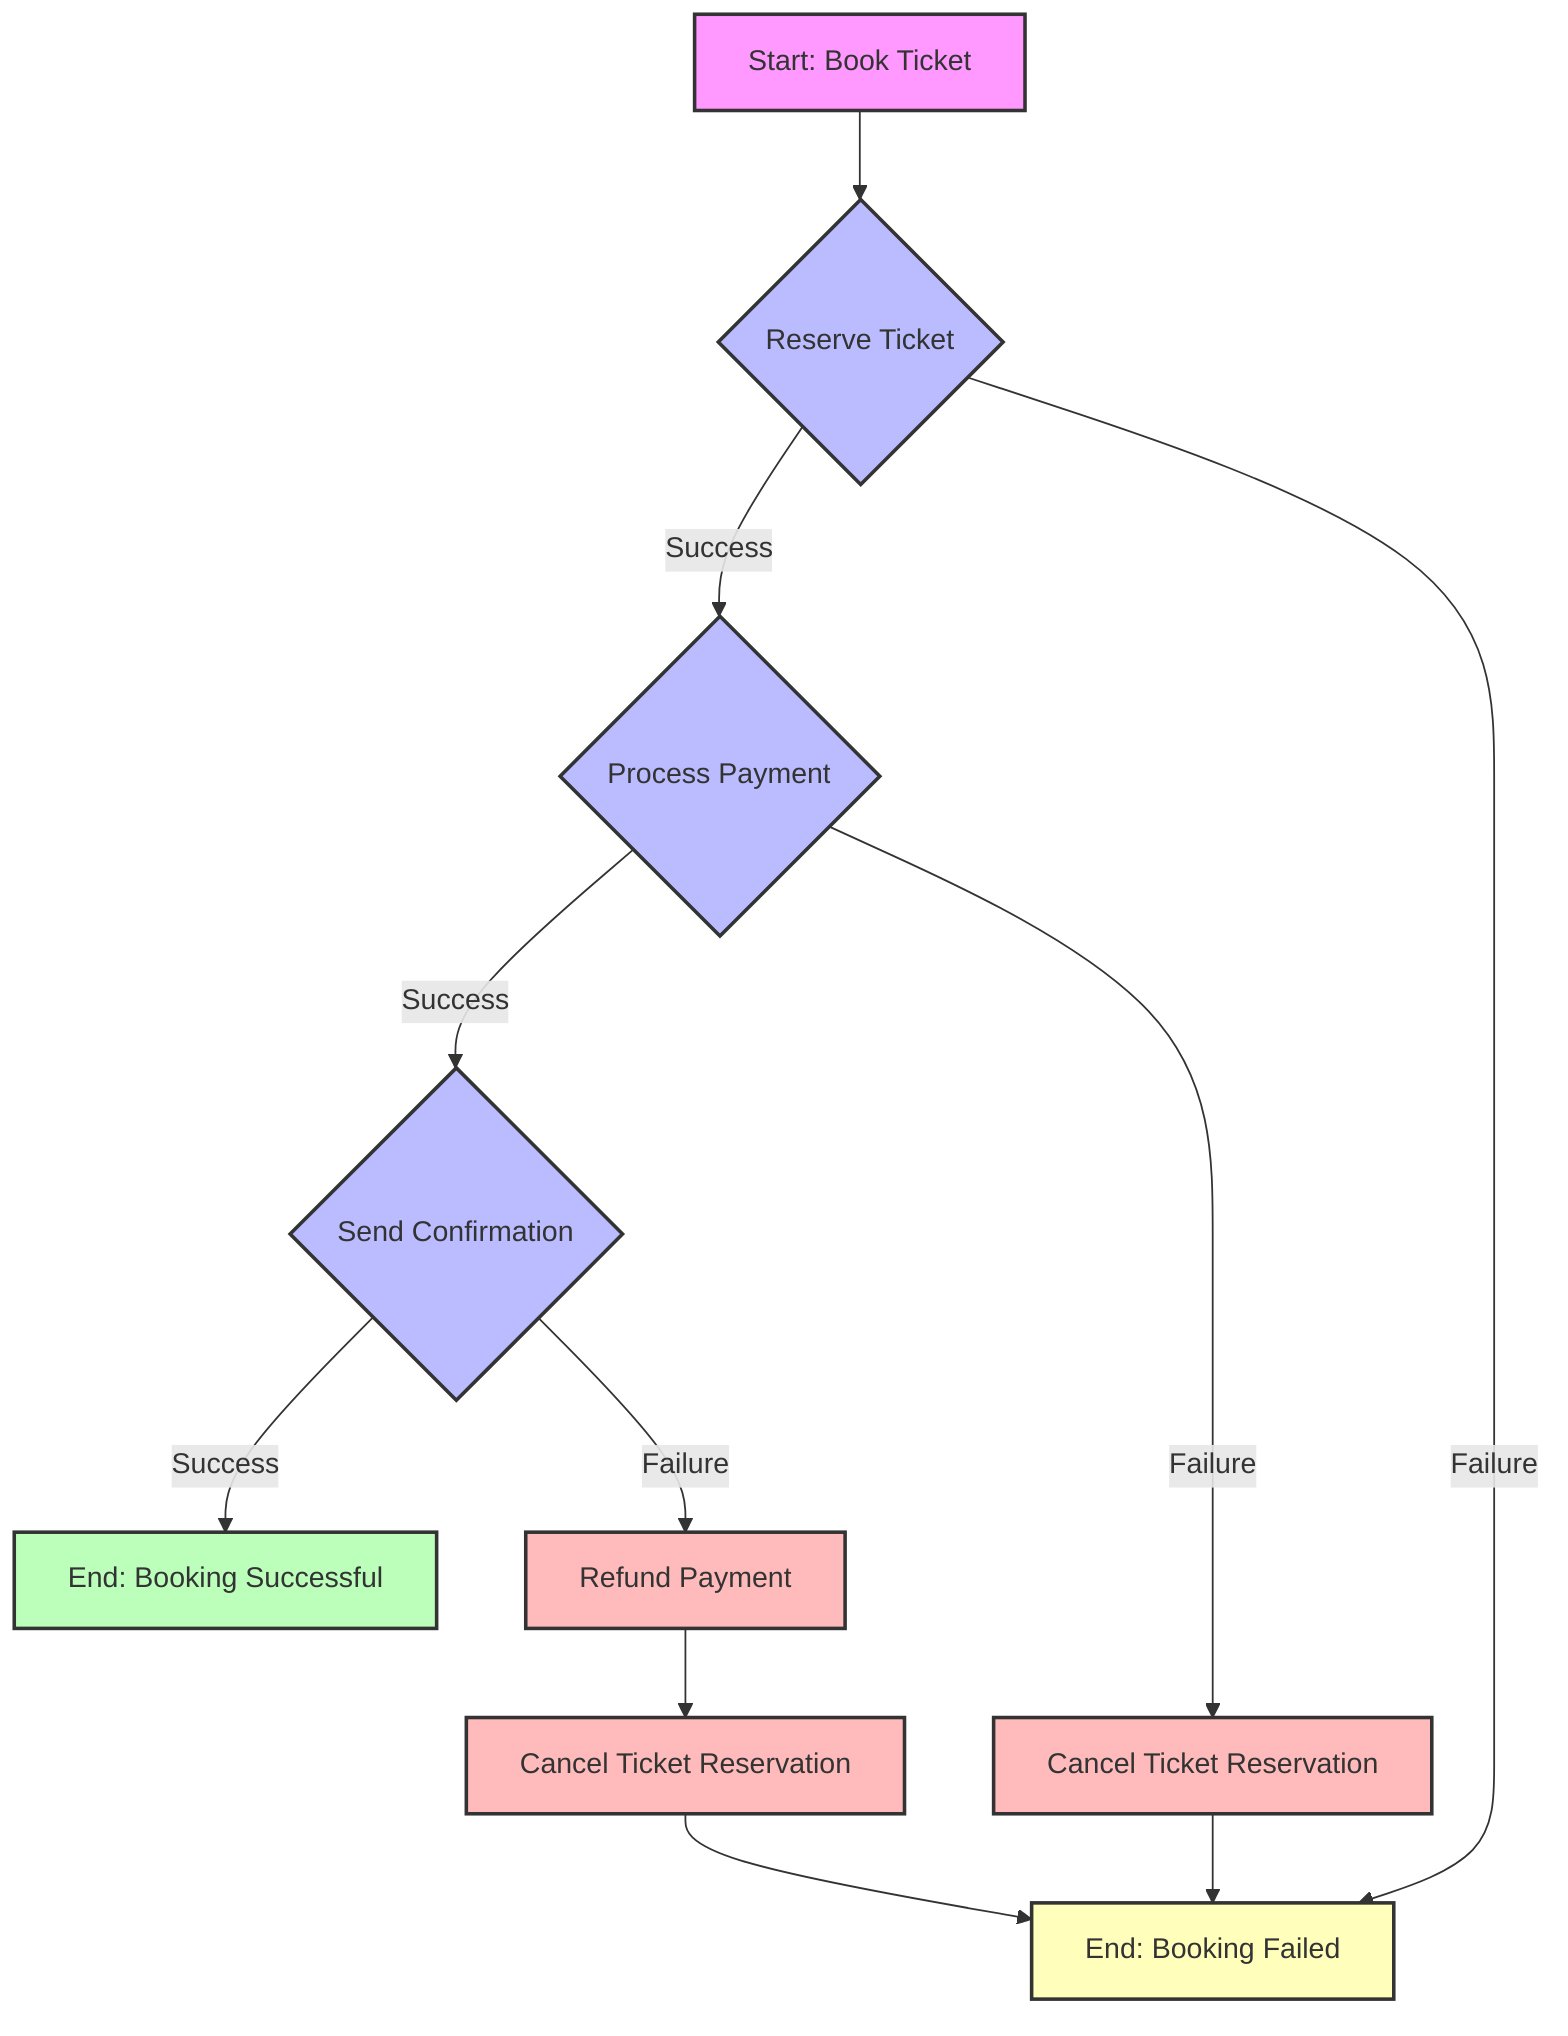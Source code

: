 graph TD
    A[Start: Book Ticket] --> B{Reserve Ticket}
    B -->|Success| C{Process Payment}
    B -->|Failure| Z[End: Booking Failed]
    
    C -->|Success| D{Send Confirmation}
    C -->|Failure| E[Cancel Ticket Reservation]
    
    D -->|Success| F[End: Booking Successful]
    D -->|Failure| G[Refund Payment]
    
    E --> Z
    G --> H[Cancel Ticket Reservation]
    H --> Z
    
    style A fill:#f9f,stroke:#333,stroke-width:2px
    style B fill:#bbf,stroke:#333,stroke-width:2px
    style C fill:#bbf,stroke:#333,stroke-width:2px
    style D fill:#bbf,stroke:#333,stroke-width:2px
    style E fill:#fbb,stroke:#333,stroke-width:2px
    style F fill:#bfb,stroke:#333,stroke-width:2px
    style G fill:#fbb,stroke:#333,stroke-width:2px
    style H fill:#fbb,stroke:#333,stroke-width:2px
    style Z fill:#ffb,stroke:#333,stroke-width:2px
    
    classDef compensationStep fill:#fbb,stroke:#333,stroke-width:2px;
    class E,G,H compensationStep;